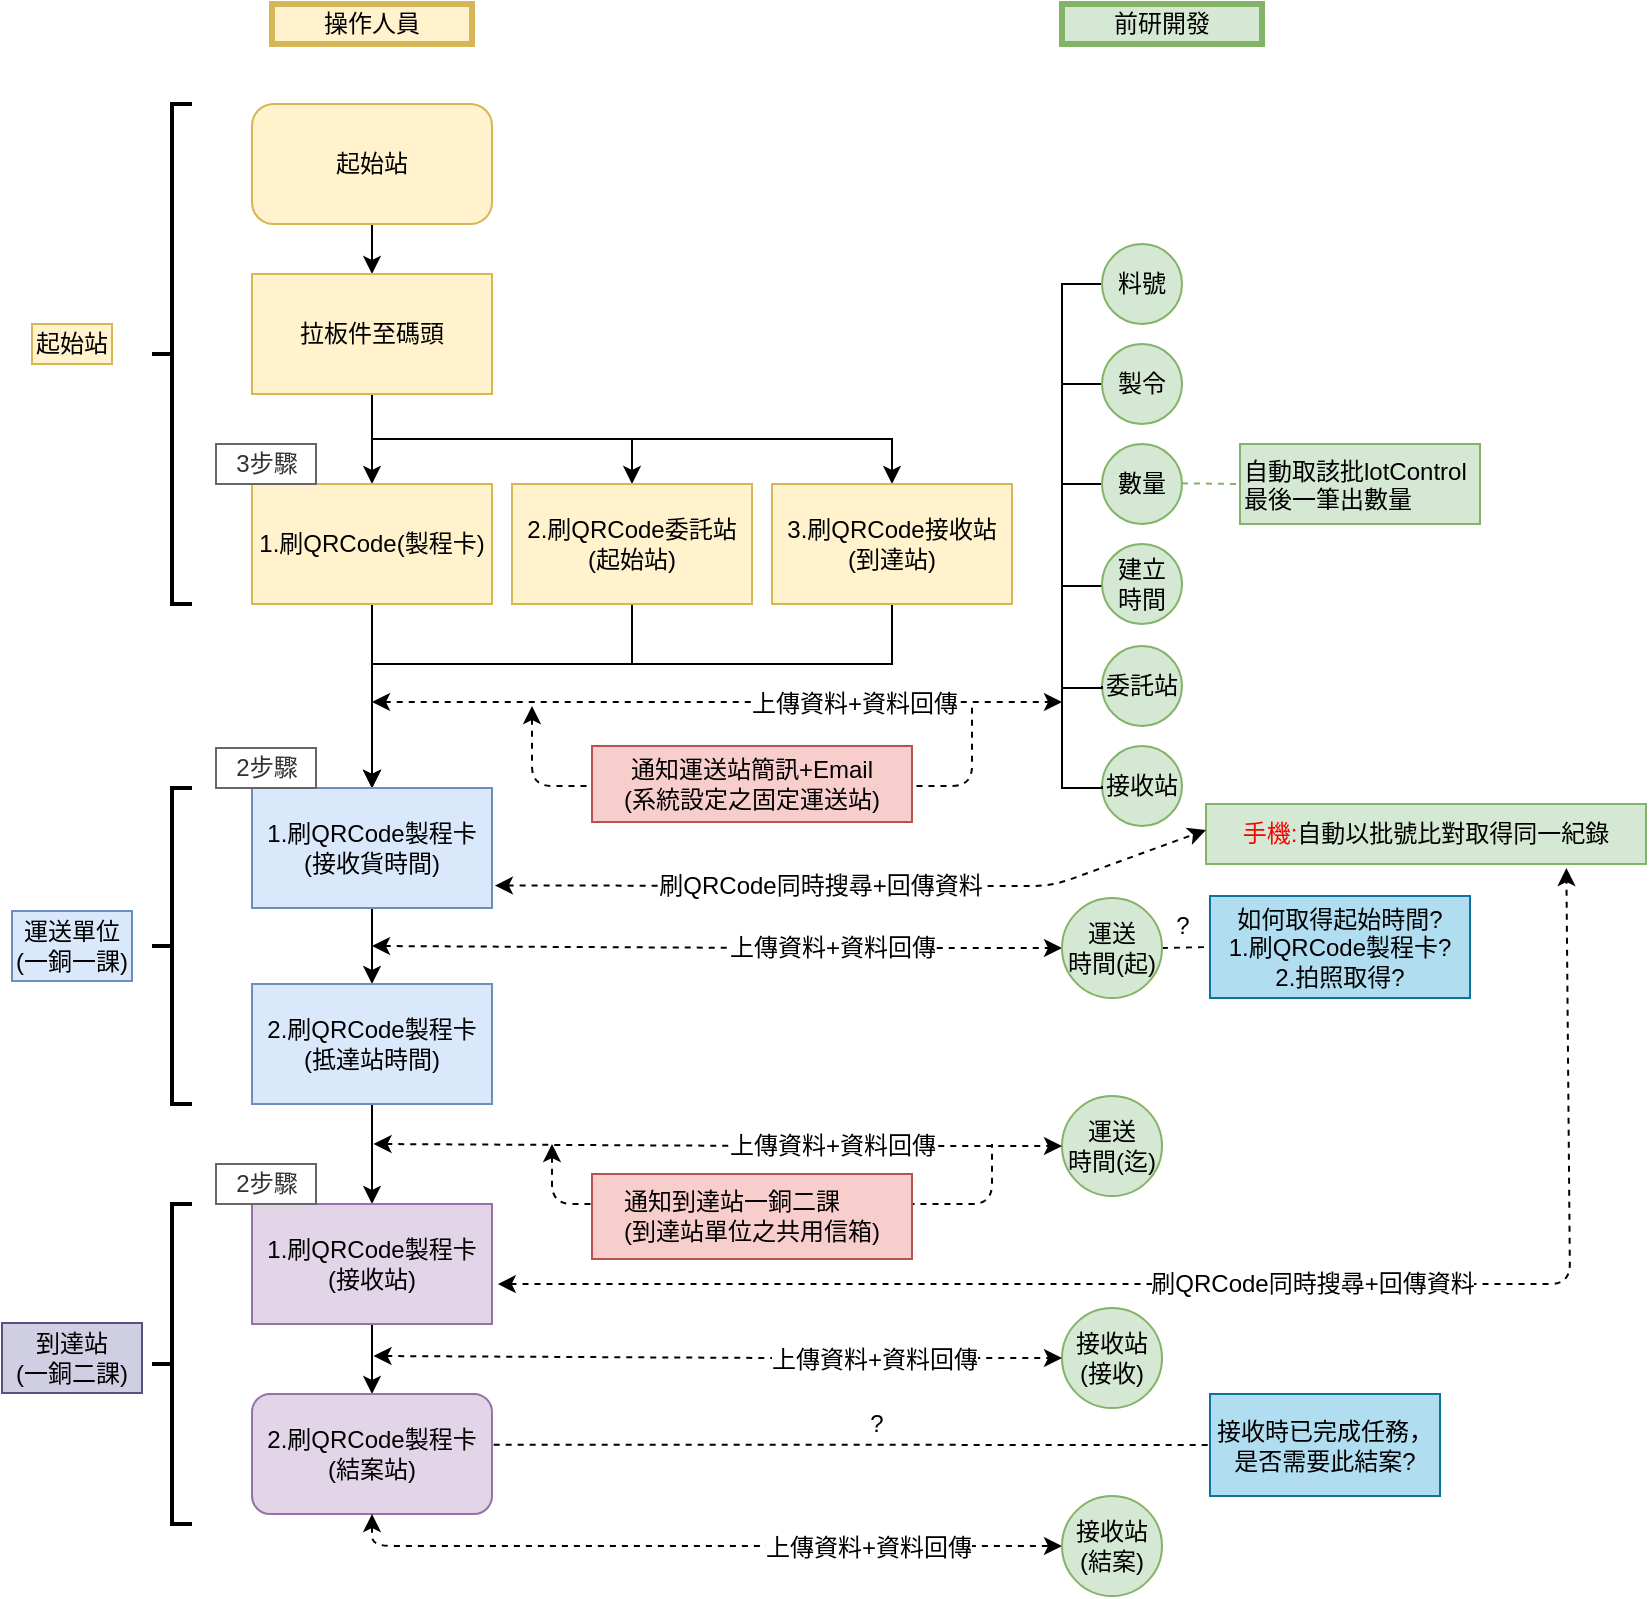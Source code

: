 <mxfile version="12.6.5" type="github">
  <diagram id="hdkYb0Td_tebzguvI-KW" name="Page-1">
    <mxGraphModel dx="1178" dy="588" grid="1" gridSize="10" guides="1" tooltips="1" connect="1" arrows="1" fold="1" page="1" pageScale="1" pageWidth="827" pageHeight="1169" math="0" shadow="0">
      <root>
        <mxCell id="0"/>
        <mxCell id="1" parent="0"/>
        <mxCell id="upDEURiN5PVKTH1yd_sb-13" style="edgeStyle=orthogonalEdgeStyle;rounded=0;orthogonalLoop=1;jettySize=auto;html=1;exitX=0.5;exitY=1;exitDx=0;exitDy=0;entryX=0.5;entryY=0;entryDx=0;entryDy=0;" edge="1" parent="1" source="upDEURiN5PVKTH1yd_sb-2" target="upDEURiN5PVKTH1yd_sb-5">
          <mxGeometry relative="1" as="geometry"/>
        </mxCell>
        <mxCell id="upDEURiN5PVKTH1yd_sb-2" value="起始站" style="rounded=1;whiteSpace=wrap;html=1;fillColor=#fff2cc;strokeColor=#d6b656;arcSize=18;" vertex="1" parent="1">
          <mxGeometry x="128" y="110" width="120" height="60" as="geometry"/>
        </mxCell>
        <mxCell id="upDEURiN5PVKTH1yd_sb-14" style="edgeStyle=orthogonalEdgeStyle;rounded=0;orthogonalLoop=1;jettySize=auto;html=1;exitX=0.5;exitY=1;exitDx=0;exitDy=0;entryX=0.5;entryY=0;entryDx=0;entryDy=0;" edge="1" parent="1" source="upDEURiN5PVKTH1yd_sb-5" target="upDEURiN5PVKTH1yd_sb-28">
          <mxGeometry relative="1" as="geometry">
            <mxPoint x="193" y="270" as="targetPoint"/>
          </mxGeometry>
        </mxCell>
        <mxCell id="upDEURiN5PVKTH1yd_sb-156" style="edgeStyle=orthogonalEdgeStyle;rounded=0;orthogonalLoop=1;jettySize=auto;html=1;exitX=0.5;exitY=1;exitDx=0;exitDy=0;entryX=0.5;entryY=0;entryDx=0;entryDy=0;" edge="1" parent="1" source="upDEURiN5PVKTH1yd_sb-5" target="upDEURiN5PVKTH1yd_sb-29">
          <mxGeometry relative="1" as="geometry"/>
        </mxCell>
        <mxCell id="upDEURiN5PVKTH1yd_sb-158" style="edgeStyle=orthogonalEdgeStyle;rounded=0;orthogonalLoop=1;jettySize=auto;html=1;exitX=0.5;exitY=1;exitDx=0;exitDy=0;entryX=0.5;entryY=0;entryDx=0;entryDy=0;" edge="1" parent="1" source="upDEURiN5PVKTH1yd_sb-5" target="upDEURiN5PVKTH1yd_sb-30">
          <mxGeometry relative="1" as="geometry"/>
        </mxCell>
        <mxCell id="upDEURiN5PVKTH1yd_sb-5" value="拉板件至碼頭" style="rounded=0;whiteSpace=wrap;html=1;fillColor=#fff2cc;strokeColor=#d6b656;shadow=0;" vertex="1" parent="1">
          <mxGeometry x="128" y="195" width="120" height="60" as="geometry"/>
        </mxCell>
        <mxCell id="upDEURiN5PVKTH1yd_sb-16" value="操作人員" style="text;html=1;strokeColor=#d6b656;fillColor=#fff2cc;align=center;verticalAlign=middle;whiteSpace=wrap;rounded=0;strokeWidth=3;" vertex="1" parent="1">
          <mxGeometry x="138" y="60" width="100" height="20" as="geometry"/>
        </mxCell>
        <mxCell id="upDEURiN5PVKTH1yd_sb-17" value="前研開發" style="text;html=1;strokeColor=#82b366;fillColor=#d5e8d4;align=center;verticalAlign=middle;whiteSpace=wrap;rounded=0;strokeWidth=3;" vertex="1" parent="1">
          <mxGeometry x="533" y="60" width="100" height="20" as="geometry"/>
        </mxCell>
        <mxCell id="upDEURiN5PVKTH1yd_sb-19" value="" style="strokeWidth=2;html=1;shape=mxgraph.flowchart.annotation_2;align=left;labelPosition=right;pointerEvents=1;" vertex="1" parent="1">
          <mxGeometry x="78" y="110" width="20" height="250" as="geometry"/>
        </mxCell>
        <mxCell id="upDEURiN5PVKTH1yd_sb-159" style="edgeStyle=orthogonalEdgeStyle;rounded=0;orthogonalLoop=1;jettySize=auto;html=1;exitX=0.5;exitY=1;exitDx=0;exitDy=0;entryX=0.5;entryY=0;entryDx=0;entryDy=0;" edge="1" parent="1" source="upDEURiN5PVKTH1yd_sb-28" target="upDEURiN5PVKTH1yd_sb-41">
          <mxGeometry relative="1" as="geometry">
            <mxPoint x="188" y="420" as="targetPoint"/>
            <Array as="points">
              <mxPoint x="188" y="380"/>
              <mxPoint x="188" y="380"/>
            </Array>
          </mxGeometry>
        </mxCell>
        <mxCell id="upDEURiN5PVKTH1yd_sb-28" value="1.刷QRCode(製程卡)" style="rounded=0;whiteSpace=wrap;html=1;fillColor=#fff2cc;strokeColor=#d6b656;" vertex="1" parent="1">
          <mxGeometry x="128" y="300" width="120" height="60" as="geometry"/>
        </mxCell>
        <mxCell id="upDEURiN5PVKTH1yd_sb-161" style="edgeStyle=orthogonalEdgeStyle;rounded=0;orthogonalLoop=1;jettySize=auto;html=1;exitX=0.5;exitY=1;exitDx=0;exitDy=0;entryX=0.5;entryY=0;entryDx=0;entryDy=0;" edge="1" parent="1" source="upDEURiN5PVKTH1yd_sb-30" target="upDEURiN5PVKTH1yd_sb-41">
          <mxGeometry relative="1" as="geometry">
            <mxPoint x="188" y="420" as="targetPoint"/>
            <Array as="points">
              <mxPoint x="448" y="390"/>
              <mxPoint x="188" y="390"/>
            </Array>
          </mxGeometry>
        </mxCell>
        <mxCell id="upDEURiN5PVKTH1yd_sb-30" value="3.刷QRCode接收站&lt;br&gt;(到達站)" style="rounded=0;whiteSpace=wrap;html=1;fillColor=#fff2cc;strokeColor=#d6b656;" vertex="1" parent="1">
          <mxGeometry x="388" y="300" width="120" height="60" as="geometry"/>
        </mxCell>
        <mxCell id="upDEURiN5PVKTH1yd_sb-37" value="起始站" style="text;html=1;strokeColor=#d6b656;fillColor=#fff2cc;align=center;verticalAlign=middle;whiteSpace=wrap;rounded=0;" vertex="1" parent="1">
          <mxGeometry x="18" y="220" width="40" height="20" as="geometry"/>
        </mxCell>
        <mxCell id="upDEURiN5PVKTH1yd_sb-45" style="edgeStyle=orthogonalEdgeStyle;rounded=0;orthogonalLoop=1;jettySize=auto;html=1;exitX=0.5;exitY=1;exitDx=0;exitDy=0;entryX=0.5;entryY=0;entryDx=0;entryDy=0;" edge="1" parent="1" source="upDEURiN5PVKTH1yd_sb-41" target="upDEURiN5PVKTH1yd_sb-44">
          <mxGeometry relative="1" as="geometry"/>
        </mxCell>
        <mxCell id="upDEURiN5PVKTH1yd_sb-51" style="edgeStyle=orthogonalEdgeStyle;rounded=0;orthogonalLoop=1;jettySize=auto;html=1;exitX=0.5;exitY=1;exitDx=0;exitDy=0;entryX=0.5;entryY=0;entryDx=0;entryDy=0;" edge="1" parent="1" source="upDEURiN5PVKTH1yd_sb-44" target="upDEURiN5PVKTH1yd_sb-50">
          <mxGeometry relative="1" as="geometry"/>
        </mxCell>
        <mxCell id="upDEURiN5PVKTH1yd_sb-44" value="2.刷QRCode製程卡&lt;br&gt;(抵達站時間)" style="rounded=0;whiteSpace=wrap;html=1;fillColor=#dae8fc;strokeColor=#6c8ebf;" vertex="1" parent="1">
          <mxGeometry x="128" y="550" width="120" height="60" as="geometry"/>
        </mxCell>
        <mxCell id="upDEURiN5PVKTH1yd_sb-48" value="" style="strokeWidth=2;html=1;shape=mxgraph.flowchart.annotation_2;align=left;labelPosition=right;pointerEvents=1;" vertex="1" parent="1">
          <mxGeometry x="78" y="452" width="20" height="158" as="geometry"/>
        </mxCell>
        <mxCell id="upDEURiN5PVKTH1yd_sb-49" value="運送單位(一銅一課)" style="text;html=1;strokeColor=#6c8ebf;fillColor=#dae8fc;align=center;verticalAlign=middle;whiteSpace=wrap;rounded=0;" vertex="1" parent="1">
          <mxGeometry x="8" y="513.5" width="60" height="35" as="geometry"/>
        </mxCell>
        <mxCell id="upDEURiN5PVKTH1yd_sb-54" style="edgeStyle=orthogonalEdgeStyle;rounded=0;orthogonalLoop=1;jettySize=auto;html=1;exitX=0.5;exitY=1;exitDx=0;exitDy=0;entryX=0.5;entryY=0;entryDx=0;entryDy=0;" edge="1" parent="1" source="upDEURiN5PVKTH1yd_sb-50" target="upDEURiN5PVKTH1yd_sb-53">
          <mxGeometry relative="1" as="geometry"/>
        </mxCell>
        <mxCell id="upDEURiN5PVKTH1yd_sb-50" value="1.刷QRCode製程卡&lt;br&gt;(接收站)" style="rounded=0;whiteSpace=wrap;html=1;fillColor=#e1d5e7;strokeColor=#9673a6;" vertex="1" parent="1">
          <mxGeometry x="128" y="660" width="120" height="60" as="geometry"/>
        </mxCell>
        <mxCell id="upDEURiN5PVKTH1yd_sb-52" value="" style="strokeWidth=2;html=1;shape=mxgraph.flowchart.annotation_2;align=left;labelPosition=right;pointerEvents=1;" vertex="1" parent="1">
          <mxGeometry x="78" y="660" width="20" height="160" as="geometry"/>
        </mxCell>
        <mxCell id="upDEURiN5PVKTH1yd_sb-53" value="2.刷QRCode製程卡&lt;br&gt;(結案站)" style="rounded=1;whiteSpace=wrap;html=1;fillColor=#e1d5e7;strokeColor=#9673a6;glass=0;shadow=0;comic=0;arcSize=15;strokeWidth=1;" vertex="1" parent="1">
          <mxGeometry x="128" y="755" width="120" height="60" as="geometry"/>
        </mxCell>
        <mxCell id="upDEURiN5PVKTH1yd_sb-62" value="到達站&lt;br&gt;(一銅二課)" style="text;html=1;strokeColor=#56517e;fillColor=#d0cee2;align=center;verticalAlign=middle;whiteSpace=wrap;rounded=0;" vertex="1" parent="1">
          <mxGeometry x="3" y="719.5" width="70" height="35" as="geometry"/>
        </mxCell>
        <mxCell id="upDEURiN5PVKTH1yd_sb-69" value="" style="endArrow=none;dashed=1;html=1;exitX=1;exitY=0.5;exitDx=0;exitDy=0;entryX=0;entryY=0.5;entryDx=0;entryDy=0;" edge="1" parent="1" source="upDEURiN5PVKTH1yd_sb-187" target="upDEURiN5PVKTH1yd_sb-195">
          <mxGeometry width="50" height="50" relative="1" as="geometry">
            <mxPoint x="668" y="514" as="sourcePoint"/>
            <mxPoint x="618" y="531" as="targetPoint"/>
          </mxGeometry>
        </mxCell>
        <mxCell id="upDEURiN5PVKTH1yd_sb-199" value="?" style="text;html=1;align=center;verticalAlign=middle;resizable=0;points=[];labelBackgroundColor=#ffffff;" vertex="1" connectable="0" parent="upDEURiN5PVKTH1yd_sb-69">
          <mxGeometry x="0.367" y="2" relative="1" as="geometry">
            <mxPoint x="-6.51" y="-8.66" as="offset"/>
          </mxGeometry>
        </mxCell>
        <mxCell id="upDEURiN5PVKTH1yd_sb-72" value="" style="endArrow=classic;dashed=1;html=1;endFill=1;startArrow=classic;startFill=1;" edge="1" parent="1">
          <mxGeometry width="50" height="50" relative="1" as="geometry">
            <mxPoint x="188" y="409" as="sourcePoint"/>
            <mxPoint x="533" y="409" as="targetPoint"/>
          </mxGeometry>
        </mxCell>
        <mxCell id="upDEURiN5PVKTH1yd_sb-165" value="上傳資料+資料回傳" style="text;html=1;align=center;verticalAlign=middle;resizable=0;points=[];labelBackgroundColor=#ffffff;" vertex="1" connectable="0" parent="upDEURiN5PVKTH1yd_sb-72">
          <mxGeometry x="0.578" y="1" relative="1" as="geometry">
            <mxPoint x="-30.83" y="1.34" as="offset"/>
          </mxGeometry>
        </mxCell>
        <mxCell id="upDEURiN5PVKTH1yd_sb-80" style="edgeStyle=orthogonalEdgeStyle;rounded=0;orthogonalLoop=1;jettySize=auto;html=1;exitX=1;exitY=0.5;exitDx=0;exitDy=0;entryX=0;entryY=0.5;entryDx=0;entryDy=0;endArrow=none;endFill=0;" edge="1" parent="1" target="upDEURiN5PVKTH1yd_sb-82">
          <mxGeometry relative="1" as="geometry">
            <mxPoint x="553" y="230" as="targetPoint"/>
            <mxPoint x="533" y="280" as="sourcePoint"/>
            <Array as="points">
              <mxPoint x="533" y="200"/>
            </Array>
          </mxGeometry>
        </mxCell>
        <mxCell id="upDEURiN5PVKTH1yd_sb-86" style="edgeStyle=orthogonalEdgeStyle;rounded=0;orthogonalLoop=1;jettySize=auto;html=1;exitX=1;exitY=0.5;exitDx=0;exitDy=0;entryX=0;entryY=0.5;entryDx=0;entryDy=0;endArrow=none;endFill=0;" edge="1" parent="1" target="upDEURiN5PVKTH1yd_sb-83">
          <mxGeometry relative="1" as="geometry">
            <mxPoint x="533" y="280" as="sourcePoint"/>
            <Array as="points">
              <mxPoint x="533" y="250"/>
            </Array>
          </mxGeometry>
        </mxCell>
        <mxCell id="upDEURiN5PVKTH1yd_sb-87" style="edgeStyle=orthogonalEdgeStyle;rounded=0;orthogonalLoop=1;jettySize=auto;html=1;exitX=1;exitY=0.5;exitDx=0;exitDy=0;entryX=0;entryY=0.5;entryDx=0;entryDy=0;endArrow=none;endFill=0;" edge="1" parent="1" target="upDEURiN5PVKTH1yd_sb-84">
          <mxGeometry relative="1" as="geometry">
            <mxPoint x="533" y="280" as="sourcePoint"/>
            <Array as="points">
              <mxPoint x="533" y="300"/>
            </Array>
          </mxGeometry>
        </mxCell>
        <mxCell id="upDEURiN5PVKTH1yd_sb-88" style="edgeStyle=orthogonalEdgeStyle;rounded=0;orthogonalLoop=1;jettySize=auto;html=1;exitX=1;exitY=0.5;exitDx=0;exitDy=0;entryX=0;entryY=0.5;entryDx=0;entryDy=0;entryPerimeter=0;endArrow=none;endFill=0;" edge="1" parent="1" target="upDEURiN5PVKTH1yd_sb-85">
          <mxGeometry relative="1" as="geometry">
            <mxPoint x="533" y="280" as="sourcePoint"/>
            <Array as="points">
              <mxPoint x="533" y="351"/>
            </Array>
          </mxGeometry>
        </mxCell>
        <mxCell id="upDEURiN5PVKTH1yd_sb-82" value="料號" style="ellipse;whiteSpace=wrap;html=1;rounded=0;shadow=0;glass=0;comic=0;fillColor=#d5e8d4;strokeColor=#82b366;" vertex="1" parent="1">
          <mxGeometry x="553" y="180" width="40" height="40" as="geometry"/>
        </mxCell>
        <mxCell id="upDEURiN5PVKTH1yd_sb-83" value="製令" style="ellipse;whiteSpace=wrap;html=1;rounded=0;shadow=0;glass=0;comic=0;fillColor=#d5e8d4;strokeColor=#82b366;" vertex="1" parent="1">
          <mxGeometry x="553" y="230" width="40" height="40" as="geometry"/>
        </mxCell>
        <mxCell id="upDEURiN5PVKTH1yd_sb-84" value="數量" style="ellipse;whiteSpace=wrap;html=1;rounded=0;shadow=0;glass=0;comic=0;fillColor=#d5e8d4;strokeColor=#82b366;" vertex="1" parent="1">
          <mxGeometry x="553" y="280" width="40" height="40" as="geometry"/>
        </mxCell>
        <mxCell id="upDEURiN5PVKTH1yd_sb-85" value="建立&lt;br&gt;時間" style="ellipse;whiteSpace=wrap;html=1;rounded=0;shadow=0;glass=0;comic=0;fillColor=#d5e8d4;strokeColor=#82b366;" vertex="1" parent="1">
          <mxGeometry x="553" y="330" width="40" height="40" as="geometry"/>
        </mxCell>
        <mxCell id="upDEURiN5PVKTH1yd_sb-94" value="自動取該批lotControl&lt;br&gt;最後一筆出數量" style="text;html=1;fillColor=#d5e8d4;strokeColor=#82b366;" vertex="1" parent="1">
          <mxGeometry x="622" y="280" width="120" height="40" as="geometry"/>
        </mxCell>
        <mxCell id="upDEURiN5PVKTH1yd_sb-95" value="" style="endArrow=none;dashed=1;html=1;entryX=0;entryY=0.5;entryDx=0;entryDy=0;fillColor=#d5e8d4;strokeColor=#82b366;" edge="1" parent="1" target="upDEURiN5PVKTH1yd_sb-94">
          <mxGeometry width="50" height="50" relative="1" as="geometry">
            <mxPoint x="593" y="299.66" as="sourcePoint"/>
            <mxPoint x="613" y="321" as="targetPoint"/>
          </mxGeometry>
        </mxCell>
        <mxCell id="upDEURiN5PVKTH1yd_sb-102" style="edgeStyle=orthogonalEdgeStyle;rounded=0;orthogonalLoop=1;jettySize=auto;html=1;exitX=0.5;exitY=1;exitDx=0;exitDy=0;" edge="1" parent="1" source="upDEURiN5PVKTH1yd_sb-93" target="upDEURiN5PVKTH1yd_sb-93">
          <mxGeometry relative="1" as="geometry"/>
        </mxCell>
        <mxCell id="upDEURiN5PVKTH1yd_sb-107" value="接收站" style="ellipse;whiteSpace=wrap;html=1;rounded=0;shadow=0;glass=0;comic=0;fillColor=#d5e8d4;strokeColor=#82b366;" vertex="1" parent="1">
          <mxGeometry x="553" y="431" width="40" height="40" as="geometry"/>
        </mxCell>
        <mxCell id="upDEURiN5PVKTH1yd_sb-113" value="委託站" style="ellipse;whiteSpace=wrap;html=1;rounded=0;shadow=0;glass=0;comic=0;fillColor=#d5e8d4;strokeColor=#82b366;" vertex="1" parent="1">
          <mxGeometry x="553" y="381" width="40" height="40" as="geometry"/>
        </mxCell>
        <mxCell id="upDEURiN5PVKTH1yd_sb-127" value="&lt;font color=&quot;#ff0000&quot;&gt;手機:&lt;/font&gt;&lt;span style=&quot;text-align: left ; white-space: nowrap&quot;&gt;自動以批號比對取得同一紀錄&lt;/span&gt;" style="rounded=0;whiteSpace=wrap;html=1;shadow=0;glass=0;comic=0;fillColor=#d5e8d4;strokeColor=#82b366;" vertex="1" parent="1">
          <mxGeometry x="605" y="460" width="220" height="30" as="geometry"/>
        </mxCell>
        <mxCell id="upDEURiN5PVKTH1yd_sb-132" value="運送&lt;br&gt;時間(迄)" style="ellipse;whiteSpace=wrap;html=1;rounded=0;shadow=0;glass=0;comic=0;fillColor=#d5e8d4;strokeColor=#82b366;" vertex="1" parent="1">
          <mxGeometry x="533" y="606" width="50" height="50" as="geometry"/>
        </mxCell>
        <mxCell id="upDEURiN5PVKTH1yd_sb-140" value="接收站(接收)" style="ellipse;whiteSpace=wrap;html=1;rounded=0;shadow=0;glass=0;comic=0;fillColor=#d5e8d4;strokeColor=#82b366;" vertex="1" parent="1">
          <mxGeometry x="533" y="712" width="50" height="50" as="geometry"/>
        </mxCell>
        <mxCell id="upDEURiN5PVKTH1yd_sb-160" style="edgeStyle=orthogonalEdgeStyle;rounded=0;orthogonalLoop=1;jettySize=auto;html=1;exitX=0.5;exitY=1;exitDx=0;exitDy=0;entryX=0.5;entryY=0;entryDx=0;entryDy=0;" edge="1" parent="1" source="upDEURiN5PVKTH1yd_sb-29" target="upDEURiN5PVKTH1yd_sb-41">
          <mxGeometry relative="1" as="geometry">
            <mxPoint x="188" y="470" as="targetPoint"/>
            <Array as="points">
              <mxPoint x="318" y="390"/>
              <mxPoint x="188" y="390"/>
            </Array>
          </mxGeometry>
        </mxCell>
        <mxCell id="upDEURiN5PVKTH1yd_sb-29" value="2.刷QRCode委託站&lt;br&gt;(起始站)" style="rounded=0;whiteSpace=wrap;html=1;fillColor=#fff2cc;strokeColor=#d6b656;" vertex="1" parent="1">
          <mxGeometry x="258" y="300" width="120" height="60" as="geometry"/>
        </mxCell>
        <mxCell id="upDEURiN5PVKTH1yd_sb-41" value="1.刷QRCode製程卡&lt;br&gt;(接收貨時間)" style="rounded=0;whiteSpace=wrap;html=1;fillColor=#dae8fc;strokeColor=#6c8ebf;" vertex="1" parent="1">
          <mxGeometry x="128" y="452" width="120" height="60" as="geometry"/>
        </mxCell>
        <mxCell id="upDEURiN5PVKTH1yd_sb-166" style="edgeStyle=orthogonalEdgeStyle;rounded=0;orthogonalLoop=1;jettySize=auto;html=1;exitX=1;exitY=0.5;exitDx=0;exitDy=0;entryX=0;entryY=0.5;entryDx=0;entryDy=0;endArrow=none;endFill=0;" edge="1" parent="1" target="upDEURiN5PVKTH1yd_sb-113">
          <mxGeometry relative="1" as="geometry">
            <mxPoint x="533" y="330" as="sourcePoint"/>
            <mxPoint x="533" y="436" as="targetPoint"/>
            <Array as="points">
              <mxPoint x="533" y="402"/>
            </Array>
          </mxGeometry>
        </mxCell>
        <mxCell id="upDEURiN5PVKTH1yd_sb-171" style="edgeStyle=orthogonalEdgeStyle;rounded=0;orthogonalLoop=1;jettySize=auto;html=1;exitX=1;exitY=0.5;exitDx=0;exitDy=0;entryX=0;entryY=0.5;entryDx=0;entryDy=0;endArrow=none;endFill=0;" edge="1" parent="1" target="upDEURiN5PVKTH1yd_sb-107">
          <mxGeometry relative="1" as="geometry">
            <mxPoint x="533" y="377" as="sourcePoint"/>
            <mxPoint x="553.0" y="449.0" as="targetPoint"/>
            <Array as="points">
              <mxPoint x="533" y="452"/>
            </Array>
          </mxGeometry>
        </mxCell>
        <mxCell id="upDEURiN5PVKTH1yd_sb-177" value="" style="endArrow=none;dashed=1;html=1;startArrow=classic;startFill=1;" edge="1" parent="1">
          <mxGeometry width="50" height="50" relative="1" as="geometry">
            <mxPoint x="268" y="411" as="sourcePoint"/>
            <mxPoint x="488" y="411" as="targetPoint"/>
            <Array as="points">
              <mxPoint x="268" y="451"/>
              <mxPoint x="488" y="451"/>
            </Array>
          </mxGeometry>
        </mxCell>
        <mxCell id="upDEURiN5PVKTH1yd_sb-93" value="&lt;span style=&quot;text-align: left ; white-space: nowrap&quot;&gt;通知運送站簡訊+Email&lt;br&gt;(系統設定之固定運送站)&lt;/span&gt;" style="rounded=0;whiteSpace=wrap;html=1;fillColor=#f8cecc;strokeColor=#b85450;" vertex="1" parent="1">
          <mxGeometry x="298" y="431" width="160" height="38" as="geometry"/>
        </mxCell>
        <mxCell id="upDEURiN5PVKTH1yd_sb-185" value="" style="endArrow=classic;dashed=1;html=1;endFill=1;entryX=0;entryY=0.5;entryDx=0;entryDy=0;startArrow=classic;startFill=1;" edge="1" parent="1" target="upDEURiN5PVKTH1yd_sb-187">
          <mxGeometry width="50" height="50" relative="1" as="geometry">
            <mxPoint x="188" y="531" as="sourcePoint"/>
            <mxPoint x="518" y="531" as="targetPoint"/>
            <Array as="points">
              <mxPoint x="388" y="532"/>
            </Array>
          </mxGeometry>
        </mxCell>
        <mxCell id="upDEURiN5PVKTH1yd_sb-186" value="上傳資料+資料回傳" style="text;html=1;align=center;verticalAlign=middle;resizable=0;points=[];labelBackgroundColor=#ffffff;" vertex="1" connectable="0" parent="upDEURiN5PVKTH1yd_sb-185">
          <mxGeometry x="0.578" y="1" relative="1" as="geometry">
            <mxPoint x="-42.41" y="0.5" as="offset"/>
          </mxGeometry>
        </mxCell>
        <mxCell id="upDEURiN5PVKTH1yd_sb-187" value="運送&lt;br&gt;時間(起)" style="ellipse;whiteSpace=wrap;html=1;rounded=0;shadow=0;glass=0;comic=0;fillColor=#d5e8d4;strokeColor=#82b366;" vertex="1" parent="1">
          <mxGeometry x="533" y="507" width="50" height="50" as="geometry"/>
        </mxCell>
        <mxCell id="upDEURiN5PVKTH1yd_sb-191" value="" style="endArrow=classic;dashed=1;html=1;endFill=1;entryX=0;entryY=0.5;entryDx=0;entryDy=0;startArrow=classic;startFill=1;" edge="1" parent="1" target="upDEURiN5PVKTH1yd_sb-132">
          <mxGeometry width="50" height="50" relative="1" as="geometry">
            <mxPoint x="188.76" y="630" as="sourcePoint"/>
            <mxPoint x="533.76" y="630.5" as="targetPoint"/>
            <Array as="points">
              <mxPoint x="388.76" y="631"/>
            </Array>
          </mxGeometry>
        </mxCell>
        <mxCell id="upDEURiN5PVKTH1yd_sb-192" value="上傳資料+資料回傳" style="text;html=1;align=center;verticalAlign=middle;resizable=0;points=[];labelBackgroundColor=#ffffff;" vertex="1" connectable="0" parent="upDEURiN5PVKTH1yd_sb-191">
          <mxGeometry x="0.578" y="1" relative="1" as="geometry">
            <mxPoint x="-42.48" y="1" as="offset"/>
          </mxGeometry>
        </mxCell>
        <mxCell id="upDEURiN5PVKTH1yd_sb-195" value="如何取得起始時間?&lt;br&gt;1.刷QRCode製程卡?&lt;br&gt;2.拍照取得?" style="rounded=0;whiteSpace=wrap;html=1;fillColor=#b1ddf0;strokeColor=#10739e;" vertex="1" parent="1">
          <mxGeometry x="607" y="506" width="130" height="51" as="geometry"/>
        </mxCell>
        <mxCell id="upDEURiN5PVKTH1yd_sb-200" value="" style="endArrow=classic;dashed=1;html=1;entryX=0;entryY=0.5;entryDx=0;entryDy=0;exitX=1.012;exitY=0.846;exitDx=0;exitDy=0;exitPerimeter=0;startArrow=classic;startFill=1;endFill=1;" edge="1" parent="1">
          <mxGeometry width="50" height="50" relative="1" as="geometry">
            <mxPoint x="249.44" y="500.76" as="sourcePoint"/>
            <mxPoint x="605" y="473" as="targetPoint"/>
            <Array as="points">
              <mxPoint x="528" y="501"/>
            </Array>
          </mxGeometry>
        </mxCell>
        <mxCell id="upDEURiN5PVKTH1yd_sb-203" value="刷QRCode同時搜尋+回傳資料" style="text;html=1;align=center;verticalAlign=middle;resizable=0;points=[];labelBackgroundColor=#ffffff;" vertex="1" connectable="0" parent="upDEURiN5PVKTH1yd_sb-200">
          <mxGeometry x="0.355" y="1" relative="1" as="geometry">
            <mxPoint x="-81.96" y="1.03" as="offset"/>
          </mxGeometry>
        </mxCell>
        <mxCell id="upDEURiN5PVKTH1yd_sb-207" value="" style="endArrow=classic;dashed=1;html=1;endFill=1;entryX=0;entryY=0.5;entryDx=0;entryDy=0;startArrow=classic;startFill=1;" edge="1" parent="1" target="upDEURiN5PVKTH1yd_sb-140">
          <mxGeometry width="50" height="50" relative="1" as="geometry">
            <mxPoint x="188.76" y="736" as="sourcePoint"/>
            <mxPoint x="533.0" y="736.5" as="targetPoint"/>
            <Array as="points">
              <mxPoint x="388.76" y="737"/>
            </Array>
          </mxGeometry>
        </mxCell>
        <mxCell id="upDEURiN5PVKTH1yd_sb-208" value="上傳資料+資料回傳" style="text;html=1;align=center;verticalAlign=middle;resizable=0;points=[];labelBackgroundColor=#ffffff;" vertex="1" connectable="0" parent="upDEURiN5PVKTH1yd_sb-207">
          <mxGeometry x="0.578" y="1" relative="1" as="geometry">
            <mxPoint x="-21.21" y="1.34" as="offset"/>
          </mxGeometry>
        </mxCell>
        <mxCell id="upDEURiN5PVKTH1yd_sb-213" value="" style="endArrow=classic;dashed=1;html=1;endFill=1;entryX=0;entryY=0.5;entryDx=0;entryDy=0;startArrow=classic;startFill=1;exitX=0.5;exitY=1;exitDx=0;exitDy=0;" edge="1" parent="1" source="upDEURiN5PVKTH1yd_sb-53" target="upDEURiN5PVKTH1yd_sb-215">
          <mxGeometry width="50" height="50" relative="1" as="geometry">
            <mxPoint x="188.83" y="830" as="sourcePoint"/>
            <mxPoint x="533.07" y="830.5" as="targetPoint"/>
            <Array as="points">
              <mxPoint x="188" y="831"/>
              <mxPoint x="388.83" y="831"/>
            </Array>
          </mxGeometry>
        </mxCell>
        <mxCell id="upDEURiN5PVKTH1yd_sb-214" value="上傳資料+資料回傳" style="text;html=1;align=center;verticalAlign=middle;resizable=0;points=[];labelBackgroundColor=#ffffff;" vertex="1" connectable="0" parent="upDEURiN5PVKTH1yd_sb-213">
          <mxGeometry x="0.578" y="1" relative="1" as="geometry">
            <mxPoint x="-21.21" y="1.34" as="offset"/>
          </mxGeometry>
        </mxCell>
        <mxCell id="upDEURiN5PVKTH1yd_sb-215" value="接收站(結案)" style="ellipse;whiteSpace=wrap;html=1;rounded=0;shadow=0;glass=0;comic=0;fillColor=#d5e8d4;strokeColor=#82b366;" vertex="1" parent="1">
          <mxGeometry x="533" y="806" width="50" height="50" as="geometry"/>
        </mxCell>
        <mxCell id="upDEURiN5PVKTH1yd_sb-219" value="接收時已完成任務，是否需要此結案?" style="rounded=0;whiteSpace=wrap;html=1;fillColor=#b1ddf0;strokeColor=#10739e;" vertex="1" parent="1">
          <mxGeometry x="607" y="755" width="115" height="51" as="geometry"/>
        </mxCell>
        <mxCell id="upDEURiN5PVKTH1yd_sb-220" value="" style="endArrow=none;dashed=1;html=1;startArrow=classic;startFill=1;" edge="1" parent="1">
          <mxGeometry width="50" height="50" relative="1" as="geometry">
            <mxPoint x="278" y="630" as="sourcePoint"/>
            <mxPoint x="498" y="630" as="targetPoint"/>
            <Array as="points">
              <mxPoint x="278" y="660"/>
              <mxPoint x="498" y="660"/>
            </Array>
          </mxGeometry>
        </mxCell>
        <mxCell id="upDEURiN5PVKTH1yd_sb-133" value="&lt;div style=&quot;text-align: left&quot;&gt;&lt;span style=&quot;white-space: nowrap&quot;&gt;通知到達站一銅二課&lt;br&gt;(到達站單位之共用信箱)&lt;/span&gt;&lt;/div&gt;" style="rounded=0;whiteSpace=wrap;html=1;fillColor=#f8cecc;strokeColor=#b85450;" vertex="1" parent="1">
          <mxGeometry x="298" y="645" width="160" height="42.5" as="geometry"/>
        </mxCell>
        <mxCell id="upDEURiN5PVKTH1yd_sb-222" value="" style="endArrow=none;dashed=1;html=1;entryX=0;entryY=0.5;entryDx=0;entryDy=0;exitX=1.007;exitY=0.422;exitDx=0;exitDy=0;exitPerimeter=0;endFill=0;" edge="1" parent="1" source="upDEURiN5PVKTH1yd_sb-53" target="upDEURiN5PVKTH1yd_sb-219">
          <mxGeometry width="50" height="50" relative="1" as="geometry">
            <mxPoint x="248" y="790" as="sourcePoint"/>
            <mxPoint x="298" y="740" as="targetPoint"/>
          </mxGeometry>
        </mxCell>
        <mxCell id="upDEURiN5PVKTH1yd_sb-231" value="?" style="text;html=1;align=center;verticalAlign=middle;resizable=0;points=[];labelBackgroundColor=#ffffff;" vertex="1" connectable="0" parent="upDEURiN5PVKTH1yd_sb-222">
          <mxGeometry x="0.721" y="-1" relative="1" as="geometry">
            <mxPoint x="-117.12" y="-11.47" as="offset"/>
          </mxGeometry>
        </mxCell>
        <mxCell id="upDEURiN5PVKTH1yd_sb-223" value="" style="endArrow=classic;dashed=1;html=1;exitX=1.024;exitY=0.667;exitDx=0;exitDy=0;entryX=0.819;entryY=1.067;entryDx=0;entryDy=0;entryPerimeter=0;exitPerimeter=0;startArrow=classic;startFill=1;endFill=1;" edge="1" parent="1" source="upDEURiN5PVKTH1yd_sb-50" target="upDEURiN5PVKTH1yd_sb-127">
          <mxGeometry width="50" height="50" relative="1" as="geometry">
            <mxPoint x="258" y="760" as="sourcePoint"/>
            <mxPoint x="778" y="705" as="targetPoint"/>
            <Array as="points">
              <mxPoint x="787" y="700"/>
            </Array>
          </mxGeometry>
        </mxCell>
        <mxCell id="upDEURiN5PVKTH1yd_sb-229" value="刷QRCode同時搜尋+回傳資料" style="text;html=1;align=center;verticalAlign=middle;resizable=0;points=[];labelBackgroundColor=#ffffff;" vertex="1" connectable="0" parent="upDEURiN5PVKTH1yd_sb-223">
          <mxGeometry x="0.063" y="-1" relative="1" as="geometry">
            <mxPoint x="11.29" y="-1.01" as="offset"/>
          </mxGeometry>
        </mxCell>
        <mxCell id="upDEURiN5PVKTH1yd_sb-232" value="3步驟" style="text;html=1;align=center;verticalAlign=middle;resizable=0;points=[];autosize=1;horizontal=1;fillColor=#FFFFFF;strokeColor=#666666;fontColor=#333333;" vertex="1" parent="1">
          <mxGeometry x="110" y="280" width="50" height="20" as="geometry"/>
        </mxCell>
        <mxCell id="upDEURiN5PVKTH1yd_sb-234" value="2步驟" style="text;html=1;align=center;verticalAlign=middle;resizable=0;points=[];autosize=1;horizontal=1;fillColor=#FFFFFF;strokeColor=#666666;fontColor=#333333;" vertex="1" parent="1">
          <mxGeometry x="110" y="432" width="50" height="20" as="geometry"/>
        </mxCell>
        <mxCell id="upDEURiN5PVKTH1yd_sb-235" value="2步驟" style="text;html=1;align=center;verticalAlign=middle;resizable=0;points=[];autosize=1;horizontal=1;fillColor=#FFFFFF;strokeColor=#666666;fontColor=#333333;" vertex="1" parent="1">
          <mxGeometry x="110" y="640" width="50" height="20" as="geometry"/>
        </mxCell>
      </root>
    </mxGraphModel>
  </diagram>
</mxfile>
